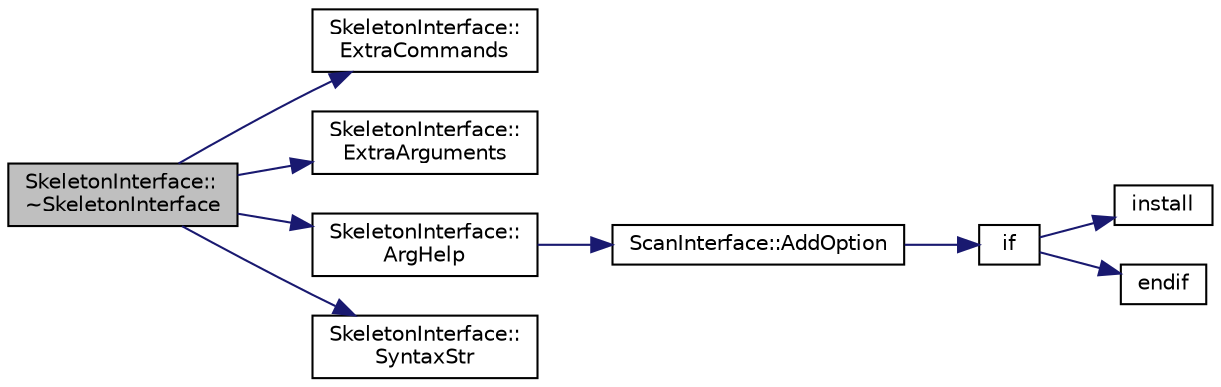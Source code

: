 digraph "SkeletonInterface::~SkeletonInterface"
{
  edge [fontname="Helvetica",fontsize="10",labelfontname="Helvetica",labelfontsize="10"];
  node [fontname="Helvetica",fontsize="10",shape=record];
  rankdir="LR";
  Node1 [label="SkeletonInterface::\l~SkeletonInterface",height=0.2,width=0.4,color="black", fillcolor="grey75", style="filled", fontcolor="black"];
  Node1 -> Node2 [color="midnightblue",fontsize="10",style="solid",fontname="Helvetica"];
  Node2 [label="SkeletonInterface::\lExtraCommands",height=0.2,width=0.4,color="black", fillcolor="white", style="filled",URL="$de/dab/class_skeleton_interface.html#a66256b7dbfc21708c7d6872bbcd13cd0"];
  Node1 -> Node3 [color="midnightblue",fontsize="10",style="solid",fontname="Helvetica"];
  Node3 [label="SkeletonInterface::\lExtraArguments",height=0.2,width=0.4,color="black", fillcolor="white", style="filled",URL="$de/dab/class_skeleton_interface.html#ab07e6675f000ed03f01f7f462629cd25"];
  Node1 -> Node4 [color="midnightblue",fontsize="10",style="solid",fontname="Helvetica"];
  Node4 [label="SkeletonInterface::\lArgHelp",height=0.2,width=0.4,color="black", fillcolor="white", style="filled",URL="$de/dab/class_skeleton_interface.html#a6c5a4bfa211f07126679b2dfcf5a4cd2"];
  Node4 -> Node5 [color="midnightblue",fontsize="10",style="solid",fontname="Helvetica"];
  Node5 [label="ScanInterface::AddOption",height=0.2,width=0.4,color="black", fillcolor="white", style="filled",URL="$d7/dfc/class_scan_interface.html#a699255fc22a8efde7ac261f8e37f3699",tooltip="Pointer to class derived from Unpacker class. "];
  Node5 -> Node6 [color="midnightblue",fontsize="10",style="solid",fontname="Helvetica"];
  Node6 [label="if",height=0.2,width=0.4,color="black", fillcolor="white", style="filled",URL="$dc/d13/_acquisition_2_setup_2source_2_c_make_lists_8txt.html#ac278f6c11e929db7e8b8b98504af04a4"];
  Node6 -> Node7 [color="midnightblue",fontsize="10",style="solid",fontname="Helvetica"];
  Node7 [label="install",height=0.2,width=0.4,color="black", fillcolor="white", style="filled",URL="$d7/db3/_analysis_2_resources_2tests_2_c_make_lists_8txt.html#a5f1c6f3e6310280508125bd68fb2520d"];
  Node6 -> Node8 [color="midnightblue",fontsize="10",style="solid",fontname="Helvetica"];
  Node8 [label="endif",height=0.2,width=0.4,color="black", fillcolor="white", style="filled",URL="$dc/de0/_acquisition_2_m_c_a_2source_2_c_make_lists_8txt.html#aeb1e8c468f68e07ffda16b89438d9b73"];
  Node1 -> Node9 [color="midnightblue",fontsize="10",style="solid",fontname="Helvetica"];
  Node9 [label="SkeletonInterface::\lSyntaxStr",height=0.2,width=0.4,color="black", fillcolor="white", style="filled",URL="$de/dab/class_skeleton_interface.html#a8a87f81e27d860a193e57dcdb745f270"];
}
